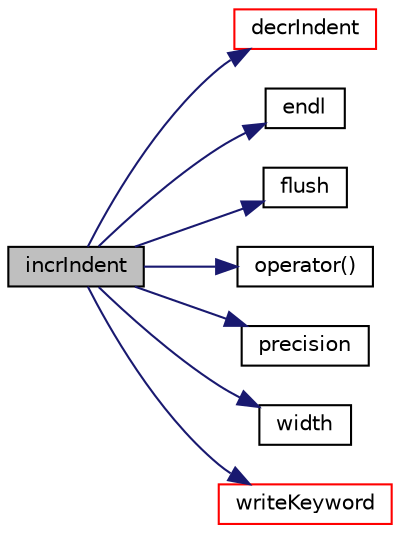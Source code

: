 digraph "incrIndent"
{
  bgcolor="transparent";
  edge [fontname="Helvetica",fontsize="10",labelfontname="Helvetica",labelfontsize="10"];
  node [fontname="Helvetica",fontsize="10",shape=record];
  rankdir="LR";
  Node1 [label="incrIndent",height=0.2,width=0.4,color="black", fillcolor="grey75", style="filled", fontcolor="black"];
  Node1 -> Node2 [color="midnightblue",fontsize="10",style="solid",fontname="Helvetica"];
  Node2 [label="decrIndent",height=0.2,width=0.4,color="red",URL="$a01774.html#ae18e78f7ce58c60f648722fd7f8bdcbd",tooltip="Decrememt the indent level. "];
  Node1 -> Node3 [color="midnightblue",fontsize="10",style="solid",fontname="Helvetica"];
  Node3 [label="endl",height=0.2,width=0.4,color="black",URL="$a01774.html#a83faa3c12024b2e49e8c7c712d7c96f7",tooltip="Add newline and flush stream. "];
  Node1 -> Node4 [color="midnightblue",fontsize="10",style="solid",fontname="Helvetica"];
  Node4 [label="flush",height=0.2,width=0.4,color="black",URL="$a01774.html#a50ab71f4bc571f6e246b20db4b3dd131",tooltip="Flush stream. "];
  Node1 -> Node5 [color="midnightblue",fontsize="10",style="solid",fontname="Helvetica"];
  Node5 [label="operator()",height=0.2,width=0.4,color="black",URL="$a01774.html#a79edc6462ddd39e403ae1f41ff790a05",tooltip="Return a non-const reference to const Ostream. "];
  Node1 -> Node6 [color="midnightblue",fontsize="10",style="solid",fontname="Helvetica"];
  Node6 [label="precision",height=0.2,width=0.4,color="black",URL="$a01774.html#a9c19e803f5ee2c5ead60b7213474cb1a",tooltip="Get precision of output field. "];
  Node1 -> Node7 [color="midnightblue",fontsize="10",style="solid",fontname="Helvetica"];
  Node7 [label="width",height=0.2,width=0.4,color="black",URL="$a01774.html#a850da08a4c39d7a14043dc3b7ee53853",tooltip="Get width of output field. "];
  Node1 -> Node8 [color="midnightblue",fontsize="10",style="solid",fontname="Helvetica"];
  Node8 [label="writeKeyword",height=0.2,width=0.4,color="red",URL="$a01774.html#a3c58b2bb9174ea3c4a5fa58095d1290e",tooltip="Write the keyword followed by an appropriate indentation. "];
}
